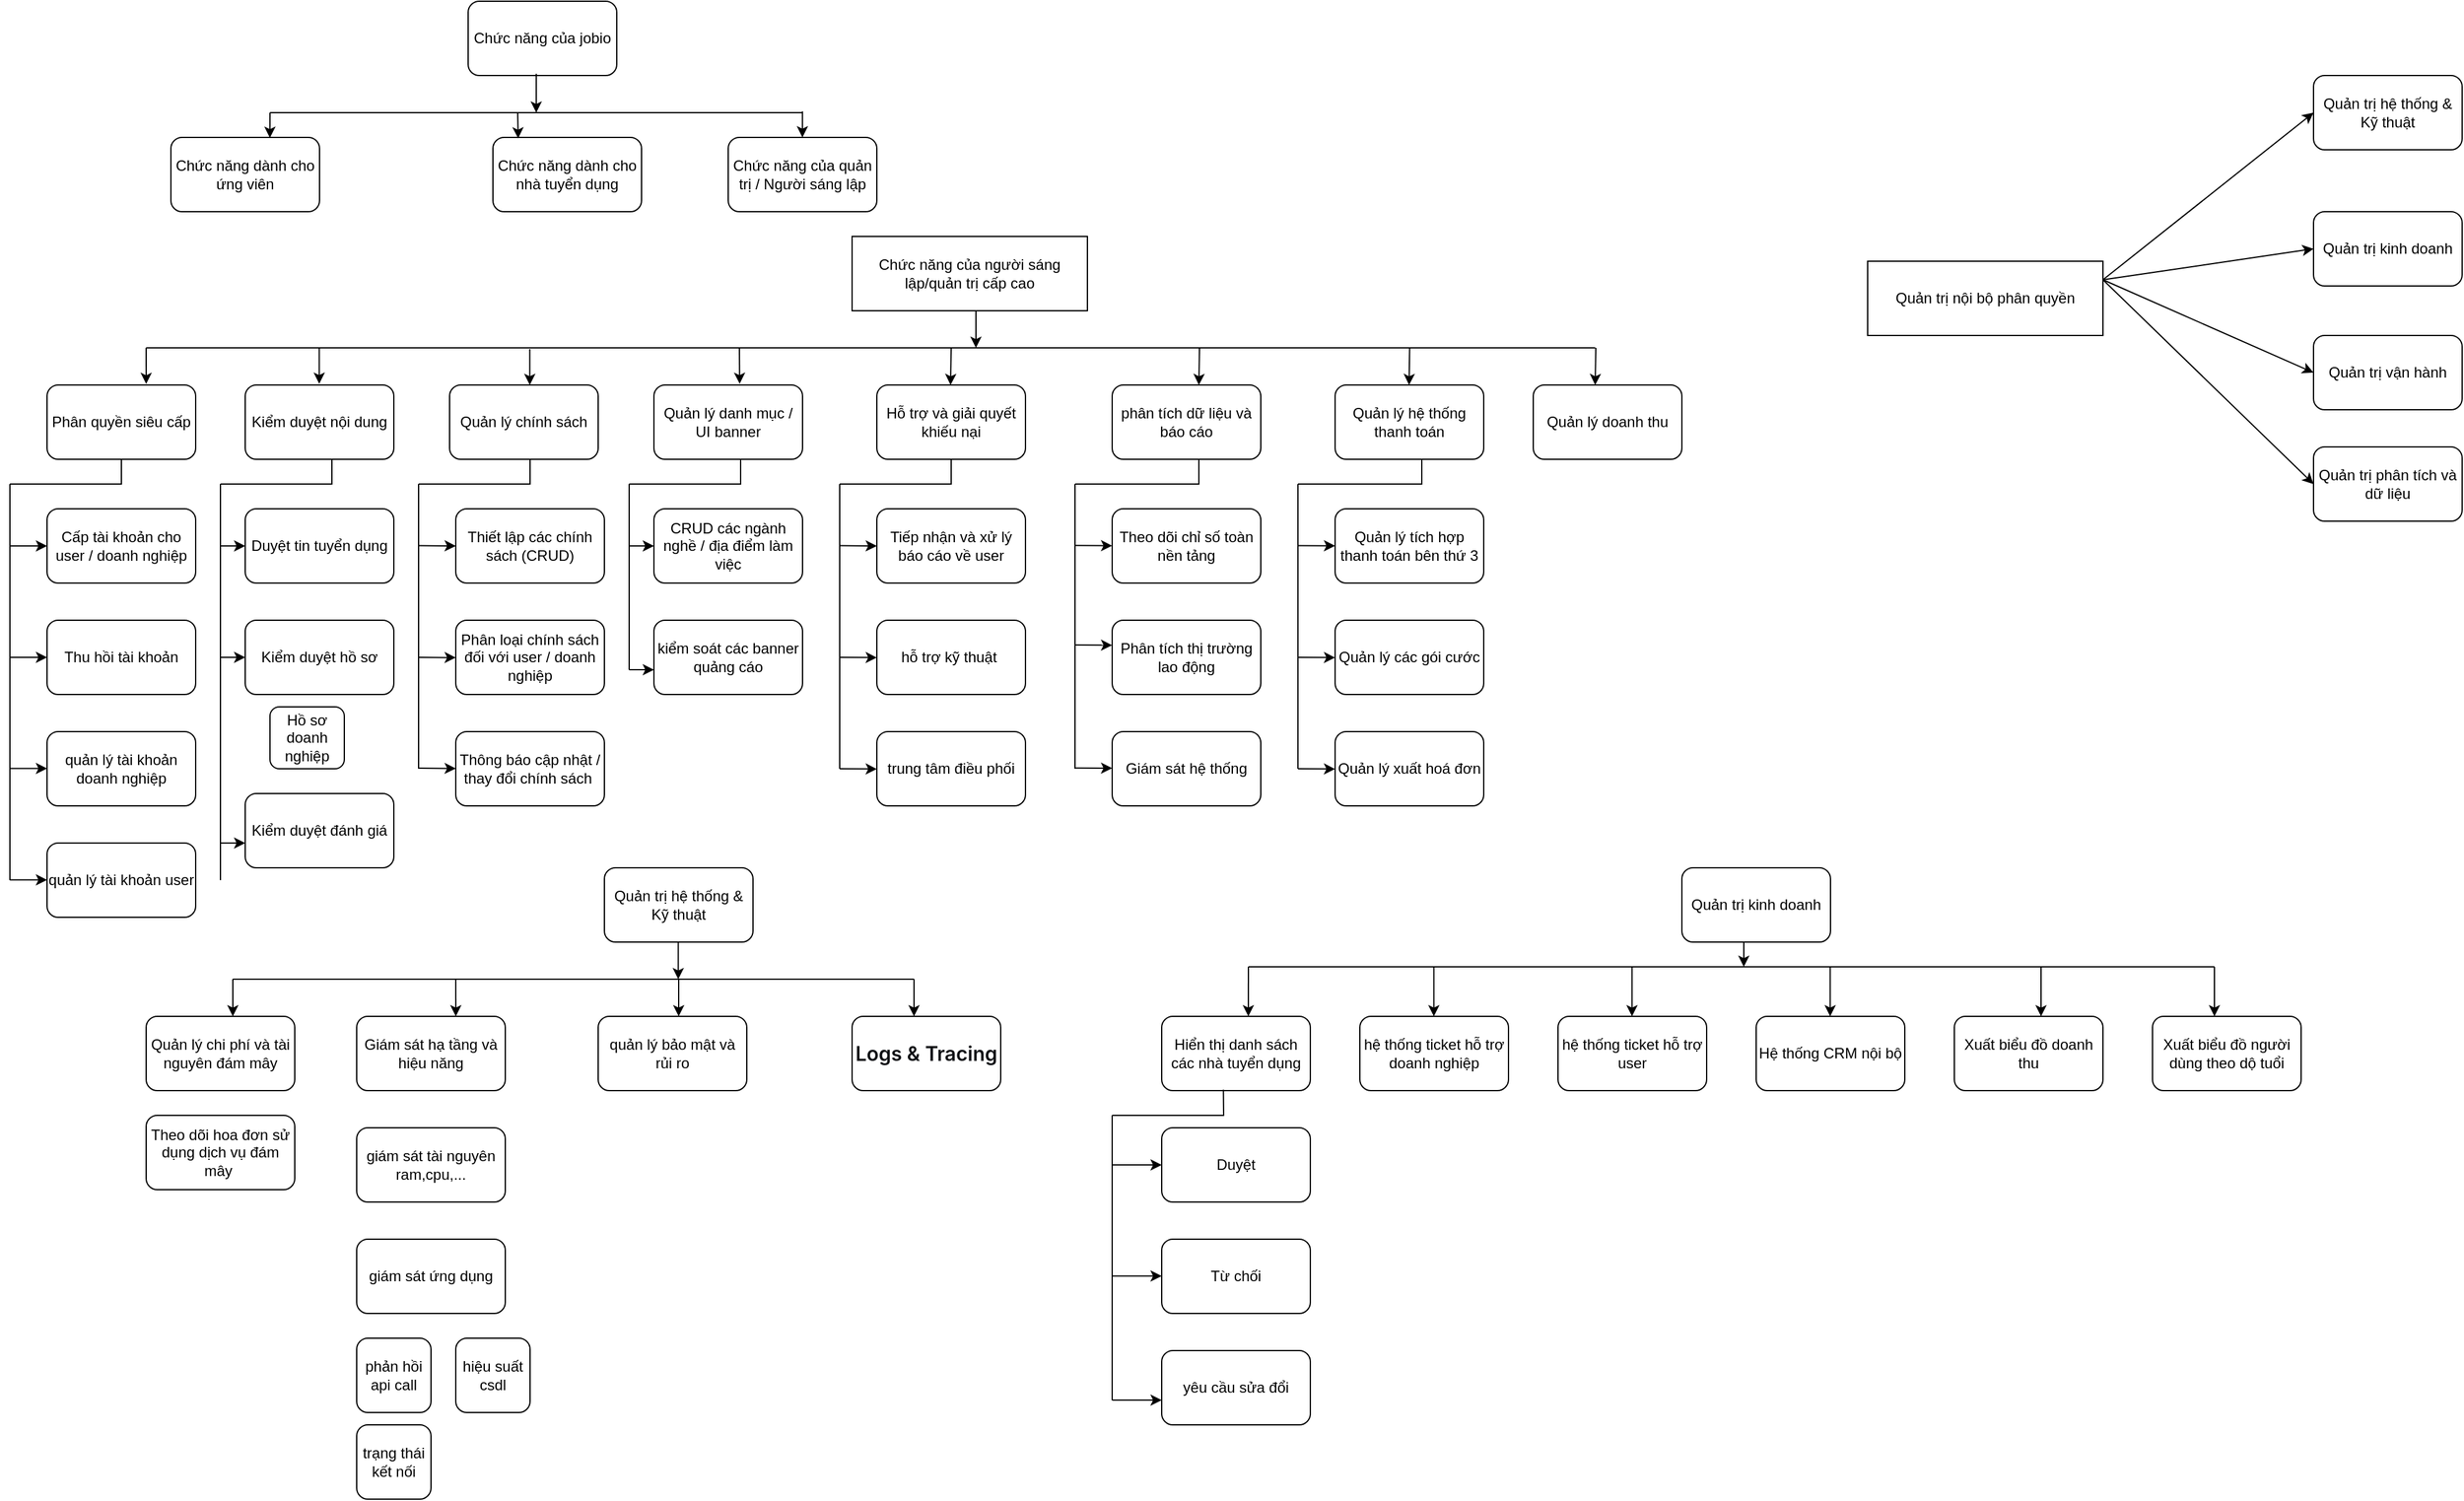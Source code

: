 <mxfile version="28.2.8">
  <diagram name="Page-1" id="l68N9XP2YMsely-68K35">
    <mxGraphModel dx="1329" dy="729" grid="1" gridSize="10" guides="1" tooltips="1" connect="1" arrows="1" fold="1" page="1" pageScale="1" pageWidth="850" pageHeight="1100" math="0" shadow="0">
      <root>
        <mxCell id="0" />
        <mxCell id="1" parent="0" />
        <mxCell id="_bx83p4NyNRHjwheVg7h-1" value="Chức năng của jobio" style="rounded=1;whiteSpace=wrap;html=1;" parent="1" vertex="1">
          <mxGeometry x="410" y="40" width="120" height="60" as="geometry" />
        </mxCell>
        <mxCell id="_bx83p4NyNRHjwheVg7h-2" value="Chức năng dành cho ứng viên" style="rounded=1;whiteSpace=wrap;html=1;" parent="1" vertex="1">
          <mxGeometry x="170" y="150" width="120" height="60" as="geometry" />
        </mxCell>
        <mxCell id="_bx83p4NyNRHjwheVg7h-3" value="Chức năng dành cho nhà tuyển dụng" style="rounded=1;whiteSpace=wrap;html=1;" parent="1" vertex="1">
          <mxGeometry x="430" y="150" width="120" height="60" as="geometry" />
        </mxCell>
        <mxCell id="_bx83p4NyNRHjwheVg7h-4" value="" style="endArrow=none;html=1;rounded=0;" parent="1" edge="1">
          <mxGeometry width="50" height="50" relative="1" as="geometry">
            <mxPoint x="250" y="130" as="sourcePoint" />
            <mxPoint x="680" y="130" as="targetPoint" />
          </mxGeometry>
        </mxCell>
        <mxCell id="_bx83p4NyNRHjwheVg7h-5" value="" style="endArrow=classic;html=1;rounded=0;entryX=0.17;entryY=0.013;entryDx=0;entryDy=0;entryPerimeter=0;" parent="1" target="_bx83p4NyNRHjwheVg7h-3" edge="1">
          <mxGeometry width="50" height="50" relative="1" as="geometry">
            <mxPoint x="450" y="130" as="sourcePoint" />
            <mxPoint x="500" y="80" as="targetPoint" />
          </mxGeometry>
        </mxCell>
        <mxCell id="_bx83p4NyNRHjwheVg7h-6" value="" style="endArrow=classic;html=1;rounded=0;exitX=0.458;exitY=0.977;exitDx=0;exitDy=0;exitPerimeter=0;" parent="1" source="_bx83p4NyNRHjwheVg7h-1" edge="1">
          <mxGeometry width="50" height="50" relative="1" as="geometry">
            <mxPoint x="360" y="200" as="sourcePoint" />
            <mxPoint x="465" y="130" as="targetPoint" />
          </mxGeometry>
        </mxCell>
        <mxCell id="_bx83p4NyNRHjwheVg7h-7" value="" style="endArrow=classic;html=1;rounded=0;entryX=0.666;entryY=0.006;entryDx=0;entryDy=0;entryPerimeter=0;" parent="1" target="_bx83p4NyNRHjwheVg7h-2" edge="1">
          <mxGeometry width="50" height="50" relative="1" as="geometry">
            <mxPoint x="250" y="130" as="sourcePoint" />
            <mxPoint x="310" y="190" as="targetPoint" />
          </mxGeometry>
        </mxCell>
        <mxCell id="_bx83p4NyNRHjwheVg7h-8" value="Chức năng của quản trị / Người sáng lập" style="rounded=1;whiteSpace=wrap;html=1;" parent="1" vertex="1">
          <mxGeometry x="620" y="150" width="120" height="60" as="geometry" />
        </mxCell>
        <mxCell id="_bx83p4NyNRHjwheVg7h-9" value="" style="endArrow=classic;html=1;rounded=0;entryX=0.17;entryY=0.013;entryDx=0;entryDy=0;entryPerimeter=0;" parent="1" edge="1">
          <mxGeometry width="50" height="50" relative="1" as="geometry">
            <mxPoint x="679.9" y="129" as="sourcePoint" />
            <mxPoint x="679.9" y="150" as="targetPoint" />
          </mxGeometry>
        </mxCell>
        <mxCell id="_bx83p4NyNRHjwheVg7h-10" value="Chức năng của người sáng lập/quản trị cấp cao" style="rounded=0;whiteSpace=wrap;html=1;" parent="1" vertex="1">
          <mxGeometry x="720" y="230" width="190" height="60" as="geometry" />
        </mxCell>
        <mxCell id="_bx83p4NyNRHjwheVg7h-11" value="Phân quyền siêu cấp" style="rounded=1;whiteSpace=wrap;html=1;" parent="1" vertex="1">
          <mxGeometry x="70" y="350" width="120" height="60" as="geometry" />
        </mxCell>
        <mxCell id="_bx83p4NyNRHjwheVg7h-12" value="Cấp tài khoản cho user / doanh nghiệp" style="rounded=1;whiteSpace=wrap;html=1;" parent="1" vertex="1">
          <mxGeometry x="70" y="450" width="120" height="60" as="geometry" />
        </mxCell>
        <mxCell id="_bx83p4NyNRHjwheVg7h-13" value="Thu hồi tài khoản" style="rounded=1;whiteSpace=wrap;html=1;" parent="1" vertex="1">
          <mxGeometry x="70" y="540" width="120" height="60" as="geometry" />
        </mxCell>
        <mxCell id="_bx83p4NyNRHjwheVg7h-14" value="quản lý tài khoản doanh nghiệp" style="rounded=1;whiteSpace=wrap;html=1;" parent="1" vertex="1">
          <mxGeometry x="70" y="630" width="120" height="60" as="geometry" />
        </mxCell>
        <mxCell id="_bx83p4NyNRHjwheVg7h-15" value="quản lý tài khoản user" style="rounded=1;whiteSpace=wrap;html=1;" parent="1" vertex="1">
          <mxGeometry x="70" y="720" width="120" height="60" as="geometry" />
        </mxCell>
        <mxCell id="_bx83p4NyNRHjwheVg7h-16" value="" style="endArrow=none;html=1;rounded=0;" parent="1" edge="1">
          <mxGeometry width="50" height="50" relative="1" as="geometry">
            <mxPoint x="40" y="750" as="sourcePoint" />
            <mxPoint x="40" y="430" as="targetPoint" />
          </mxGeometry>
        </mxCell>
        <mxCell id="_bx83p4NyNRHjwheVg7h-17" value="" style="endArrow=classic;html=1;rounded=0;entryX=0;entryY=0.5;entryDx=0;entryDy=0;" parent="1" target="_bx83p4NyNRHjwheVg7h-12" edge="1">
          <mxGeometry width="50" height="50" relative="1" as="geometry">
            <mxPoint x="40" y="480" as="sourcePoint" />
            <mxPoint x="90" y="430" as="targetPoint" />
          </mxGeometry>
        </mxCell>
        <mxCell id="_bx83p4NyNRHjwheVg7h-18" value="" style="endArrow=classic;html=1;rounded=0;entryX=0;entryY=0.5;entryDx=0;entryDy=0;" parent="1" edge="1">
          <mxGeometry width="50" height="50" relative="1" as="geometry">
            <mxPoint x="40" y="570" as="sourcePoint" />
            <mxPoint x="70" y="570" as="targetPoint" />
          </mxGeometry>
        </mxCell>
        <mxCell id="_bx83p4NyNRHjwheVg7h-19" value="" style="endArrow=classic;html=1;rounded=0;entryX=0;entryY=0.5;entryDx=0;entryDy=0;" parent="1" edge="1">
          <mxGeometry width="50" height="50" relative="1" as="geometry">
            <mxPoint x="40" y="659.76" as="sourcePoint" />
            <mxPoint x="70" y="659.76" as="targetPoint" />
          </mxGeometry>
        </mxCell>
        <mxCell id="_bx83p4NyNRHjwheVg7h-20" value="" style="endArrow=classic;html=1;rounded=0;entryX=0;entryY=0.5;entryDx=0;entryDy=0;" parent="1" edge="1">
          <mxGeometry width="50" height="50" relative="1" as="geometry">
            <mxPoint x="40" y="749.76" as="sourcePoint" />
            <mxPoint x="70" y="749.76" as="targetPoint" />
          </mxGeometry>
        </mxCell>
        <mxCell id="_bx83p4NyNRHjwheVg7h-21" value="" style="endArrow=none;html=1;rounded=0;entryX=0.5;entryY=1;entryDx=0;entryDy=0;" parent="1" target="_bx83p4NyNRHjwheVg7h-11" edge="1">
          <mxGeometry width="50" height="50" relative="1" as="geometry">
            <mxPoint x="40" y="430" as="sourcePoint" />
            <mxPoint x="90" y="380" as="targetPoint" />
            <Array as="points">
              <mxPoint x="130" y="430" />
            </Array>
          </mxGeometry>
        </mxCell>
        <mxCell id="_bx83p4NyNRHjwheVg7h-22" value="Kiểm duyệt nội dung" style="rounded=1;whiteSpace=wrap;html=1;" parent="1" vertex="1">
          <mxGeometry x="230" y="350" width="120" height="60" as="geometry" />
        </mxCell>
        <mxCell id="_bx83p4NyNRHjwheVg7h-23" value="Duyệt tin tuyển dụng" style="rounded=1;whiteSpace=wrap;html=1;" parent="1" vertex="1">
          <mxGeometry x="230" y="450" width="120" height="60" as="geometry" />
        </mxCell>
        <mxCell id="_bx83p4NyNRHjwheVg7h-24" value="Kiểm duyệt hồ sơ" style="rounded=1;whiteSpace=wrap;html=1;" parent="1" vertex="1">
          <mxGeometry x="230" y="540" width="120" height="60" as="geometry" />
        </mxCell>
        <mxCell id="_bx83p4NyNRHjwheVg7h-25" value="Hồ sơ doanh nghiệp" style="rounded=1;whiteSpace=wrap;html=1;" parent="1" vertex="1">
          <mxGeometry x="250" y="610" width="60" height="50" as="geometry" />
        </mxCell>
        <mxCell id="_bx83p4NyNRHjwheVg7h-26" value="Kiểm duyệt đánh giá" style="rounded=1;whiteSpace=wrap;html=1;" parent="1" vertex="1">
          <mxGeometry x="230" y="680" width="120" height="60" as="geometry" />
        </mxCell>
        <mxCell id="_bx83p4NyNRHjwheVg7h-27" value="" style="endArrow=none;html=1;rounded=0;" parent="1" edge="1">
          <mxGeometry width="50" height="50" relative="1" as="geometry">
            <mxPoint x="210" y="750" as="sourcePoint" />
            <mxPoint x="210" y="430" as="targetPoint" />
          </mxGeometry>
        </mxCell>
        <mxCell id="_bx83p4NyNRHjwheVg7h-28" value="" style="endArrow=none;html=1;rounded=0;entryX=0.5;entryY=1;entryDx=0;entryDy=0;" parent="1" edge="1">
          <mxGeometry width="50" height="50" relative="1" as="geometry">
            <mxPoint x="210" y="430" as="sourcePoint" />
            <mxPoint x="300" y="410" as="targetPoint" />
            <Array as="points">
              <mxPoint x="300" y="430" />
            </Array>
          </mxGeometry>
        </mxCell>
        <mxCell id="_bx83p4NyNRHjwheVg7h-29" value="" style="endArrow=classic;html=1;rounded=0;entryX=0;entryY=0.5;entryDx=0;entryDy=0;" parent="1" target="_bx83p4NyNRHjwheVg7h-23" edge="1">
          <mxGeometry width="50" height="50" relative="1" as="geometry">
            <mxPoint x="210" y="480" as="sourcePoint" />
            <mxPoint x="260" y="430" as="targetPoint" />
          </mxGeometry>
        </mxCell>
        <mxCell id="_bx83p4NyNRHjwheVg7h-30" value="" style="endArrow=classic;html=1;rounded=0;entryX=0;entryY=0.5;entryDx=0;entryDy=0;" parent="1" edge="1">
          <mxGeometry width="50" height="50" relative="1" as="geometry">
            <mxPoint x="210" y="570" as="sourcePoint" />
            <mxPoint x="230" y="570" as="targetPoint" />
          </mxGeometry>
        </mxCell>
        <mxCell id="_bx83p4NyNRHjwheVg7h-31" value="" style="endArrow=classic;html=1;rounded=0;entryX=0;entryY=0.5;entryDx=0;entryDy=0;" parent="1" edge="1">
          <mxGeometry width="50" height="50" relative="1" as="geometry">
            <mxPoint x="210" y="720" as="sourcePoint" />
            <mxPoint x="230" y="720" as="targetPoint" />
          </mxGeometry>
        </mxCell>
        <mxCell id="_bx83p4NyNRHjwheVg7h-32" value="Quản lý chính sách" style="rounded=1;whiteSpace=wrap;html=1;" parent="1" vertex="1">
          <mxGeometry x="395" y="350" width="120" height="60" as="geometry" />
        </mxCell>
        <mxCell id="_bx83p4NyNRHjwheVg7h-33" value="Thiết lập các chính sách (CRUD)" style="rounded=1;whiteSpace=wrap;html=1;" parent="1" vertex="1">
          <mxGeometry x="400" y="450" width="120" height="60" as="geometry" />
        </mxCell>
        <mxCell id="_bx83p4NyNRHjwheVg7h-34" value="Phân loại chính sách đối với user / doanh nghiệp" style="rounded=1;whiteSpace=wrap;html=1;" parent="1" vertex="1">
          <mxGeometry x="400" y="540" width="120" height="60" as="geometry" />
        </mxCell>
        <mxCell id="_bx83p4NyNRHjwheVg7h-35" value="Thông báo cập nhật / thay đổi chính sách&amp;nbsp;" style="rounded=1;whiteSpace=wrap;html=1;" parent="1" vertex="1">
          <mxGeometry x="400" y="630" width="120" height="60" as="geometry" />
        </mxCell>
        <mxCell id="_bx83p4NyNRHjwheVg7h-36" value="" style="endArrow=none;html=1;rounded=0;" parent="1" edge="1">
          <mxGeometry width="50" height="50" relative="1" as="geometry">
            <mxPoint x="370" y="660" as="sourcePoint" />
            <mxPoint x="370" y="430" as="targetPoint" />
          </mxGeometry>
        </mxCell>
        <mxCell id="_bx83p4NyNRHjwheVg7h-37" value="" style="endArrow=classic;html=1;rounded=0;entryX=0;entryY=0.5;entryDx=0;entryDy=0;" parent="1" target="_bx83p4NyNRHjwheVg7h-33" edge="1">
          <mxGeometry width="50" height="50" relative="1" as="geometry">
            <mxPoint x="370" y="479.76" as="sourcePoint" />
            <mxPoint x="390" y="479.76" as="targetPoint" />
          </mxGeometry>
        </mxCell>
        <mxCell id="_bx83p4NyNRHjwheVg7h-38" value="" style="endArrow=classic;html=1;rounded=0;entryX=0;entryY=0.5;entryDx=0;entryDy=0;" parent="1" edge="1">
          <mxGeometry width="50" height="50" relative="1" as="geometry">
            <mxPoint x="370" y="659.52" as="sourcePoint" />
            <mxPoint x="400" y="659.76" as="targetPoint" />
          </mxGeometry>
        </mxCell>
        <mxCell id="_bx83p4NyNRHjwheVg7h-39" value="" style="endArrow=classic;html=1;rounded=0;entryX=0;entryY=0.5;entryDx=0;entryDy=0;" parent="1" edge="1">
          <mxGeometry width="50" height="50" relative="1" as="geometry">
            <mxPoint x="370" y="570" as="sourcePoint" />
            <mxPoint x="400" y="570.24" as="targetPoint" />
          </mxGeometry>
        </mxCell>
        <mxCell id="_bx83p4NyNRHjwheVg7h-40" value="" style="endArrow=none;html=1;rounded=0;entryX=0.5;entryY=1;entryDx=0;entryDy=0;" parent="1" edge="1">
          <mxGeometry width="50" height="50" relative="1" as="geometry">
            <mxPoint x="370" y="430" as="sourcePoint" />
            <mxPoint x="460" y="410" as="targetPoint" />
            <Array as="points">
              <mxPoint x="460" y="430" />
            </Array>
          </mxGeometry>
        </mxCell>
        <mxCell id="_bx83p4NyNRHjwheVg7h-41" value="" style="endArrow=none;html=1;rounded=0;" parent="1" edge="1">
          <mxGeometry width="50" height="50" relative="1" as="geometry">
            <mxPoint x="150" y="320" as="sourcePoint" />
            <mxPoint x="1320" y="320" as="targetPoint" />
          </mxGeometry>
        </mxCell>
        <mxCell id="_bx83p4NyNRHjwheVg7h-42" value="" style="endArrow=classic;html=1;rounded=0;entryX=0.667;entryY=-0.014;entryDx=0;entryDy=0;entryPerimeter=0;" parent="1" target="_bx83p4NyNRHjwheVg7h-11" edge="1">
          <mxGeometry width="50" height="50" relative="1" as="geometry">
            <mxPoint x="150" y="320" as="sourcePoint" />
            <mxPoint x="200" y="270" as="targetPoint" />
          </mxGeometry>
        </mxCell>
        <mxCell id="_bx83p4NyNRHjwheVg7h-43" value="" style="endArrow=classic;html=1;rounded=0;entryX=0.667;entryY=-0.014;entryDx=0;entryDy=0;entryPerimeter=0;" parent="1" edge="1">
          <mxGeometry width="50" height="50" relative="1" as="geometry">
            <mxPoint x="289.76" y="320" as="sourcePoint" />
            <mxPoint x="289.76" y="349" as="targetPoint" />
          </mxGeometry>
        </mxCell>
        <mxCell id="_bx83p4NyNRHjwheVg7h-44" value="" style="endArrow=classic;html=1;rounded=0;entryX=0.667;entryY=-0.014;entryDx=0;entryDy=0;entryPerimeter=0;" parent="1" edge="1">
          <mxGeometry width="50" height="50" relative="1" as="geometry">
            <mxPoint x="459.76" y="321" as="sourcePoint" />
            <mxPoint x="459.76" y="350" as="targetPoint" />
          </mxGeometry>
        </mxCell>
        <mxCell id="_bx83p4NyNRHjwheVg7h-45" value="Quản lý danh mục / UI banner" style="rounded=1;whiteSpace=wrap;html=1;" parent="1" vertex="1">
          <mxGeometry x="560" y="350" width="120" height="60" as="geometry" />
        </mxCell>
        <mxCell id="_bx83p4NyNRHjwheVg7h-46" value="CRUD các ngành nghề / địa điểm làm việc" style="rounded=1;whiteSpace=wrap;html=1;" parent="1" vertex="1">
          <mxGeometry x="560" y="450" width="120" height="60" as="geometry" />
        </mxCell>
        <mxCell id="_bx83p4NyNRHjwheVg7h-47" value="kiểm soát các banner quảng cáo" style="rounded=1;whiteSpace=wrap;html=1;" parent="1" vertex="1">
          <mxGeometry x="560" y="540" width="120" height="60" as="geometry" />
        </mxCell>
        <mxCell id="_bx83p4NyNRHjwheVg7h-48" value="Hỗ trợ và giải quyết khiếu nại" style="rounded=1;whiteSpace=wrap;html=1;" parent="1" vertex="1">
          <mxGeometry x="740" y="350" width="120" height="60" as="geometry" />
        </mxCell>
        <mxCell id="_bx83p4NyNRHjwheVg7h-49" value="Tiếp nhận và xử lý báo cáo về user" style="rounded=1;whiteSpace=wrap;html=1;" parent="1" vertex="1">
          <mxGeometry x="740" y="450" width="120" height="60" as="geometry" />
        </mxCell>
        <mxCell id="_bx83p4NyNRHjwheVg7h-50" value="hỗ trợ kỹ thuật&amp;nbsp;" style="rounded=1;whiteSpace=wrap;html=1;" parent="1" vertex="1">
          <mxGeometry x="740" y="540" width="120" height="60" as="geometry" />
        </mxCell>
        <mxCell id="_bx83p4NyNRHjwheVg7h-51" value="trung tâm điều phối" style="rounded=1;whiteSpace=wrap;html=1;" parent="1" vertex="1">
          <mxGeometry x="740" y="630" width="120" height="60" as="geometry" />
        </mxCell>
        <mxCell id="_bx83p4NyNRHjwheVg7h-52" value="phân tích dữ liệu và báo cáo" style="rounded=1;whiteSpace=wrap;html=1;" parent="1" vertex="1">
          <mxGeometry x="930" y="350" width="120" height="60" as="geometry" />
        </mxCell>
        <mxCell id="_bx83p4NyNRHjwheVg7h-53" value="Theo dõi chỉ số toàn nền tảng" style="rounded=1;whiteSpace=wrap;html=1;" parent="1" vertex="1">
          <mxGeometry x="930" y="450" width="120" height="60" as="geometry" />
        </mxCell>
        <mxCell id="_bx83p4NyNRHjwheVg7h-54" value="Phân tích thị trường lao động" style="rounded=1;whiteSpace=wrap;html=1;" parent="1" vertex="1">
          <mxGeometry x="930" y="540" width="120" height="60" as="geometry" />
        </mxCell>
        <mxCell id="_bx83p4NyNRHjwheVg7h-55" value="Giám sát hệ thống" style="rounded=1;whiteSpace=wrap;html=1;" parent="1" vertex="1">
          <mxGeometry x="930" y="630" width="120" height="60" as="geometry" />
        </mxCell>
        <mxCell id="_bx83p4NyNRHjwheVg7h-56" value="" style="endArrow=classic;html=1;rounded=0;entryX=0.577;entryY=-0.016;entryDx=0;entryDy=0;entryPerimeter=0;" parent="1" target="_bx83p4NyNRHjwheVg7h-45" edge="1">
          <mxGeometry width="50" height="50" relative="1" as="geometry">
            <mxPoint x="629" y="320" as="sourcePoint" />
            <mxPoint x="680" y="270" as="targetPoint" />
          </mxGeometry>
        </mxCell>
        <mxCell id="_bx83p4NyNRHjwheVg7h-57" value="" style="endArrow=classic;html=1;rounded=0;entryX=0.577;entryY=-0.016;entryDx=0;entryDy=0;entryPerimeter=0;" parent="1" edge="1">
          <mxGeometry width="50" height="50" relative="1" as="geometry">
            <mxPoint x="800" y="320" as="sourcePoint" />
            <mxPoint x="799.5" y="350" as="targetPoint" />
          </mxGeometry>
        </mxCell>
        <mxCell id="_bx83p4NyNRHjwheVg7h-58" value="" style="endArrow=classic;html=1;rounded=0;entryX=0.577;entryY=-0.016;entryDx=0;entryDy=0;entryPerimeter=0;" parent="1" edge="1">
          <mxGeometry width="50" height="50" relative="1" as="geometry">
            <mxPoint x="1000.5" y="320" as="sourcePoint" />
            <mxPoint x="1000" y="350" as="targetPoint" />
          </mxGeometry>
        </mxCell>
        <mxCell id="_bx83p4NyNRHjwheVg7h-59" value="" style="endArrow=none;html=1;rounded=0;" parent="1" edge="1">
          <mxGeometry width="50" height="50" relative="1" as="geometry">
            <mxPoint x="540" y="580" as="sourcePoint" />
            <mxPoint x="540" y="430" as="targetPoint" />
          </mxGeometry>
        </mxCell>
        <mxCell id="_bx83p4NyNRHjwheVg7h-60" value="" style="endArrow=none;html=1;rounded=0;entryX=0.5;entryY=1;entryDx=0;entryDy=0;" parent="1" edge="1">
          <mxGeometry width="50" height="50" relative="1" as="geometry">
            <mxPoint x="540" y="430" as="sourcePoint" />
            <mxPoint x="630" y="410" as="targetPoint" />
            <Array as="points">
              <mxPoint x="630" y="430" />
            </Array>
          </mxGeometry>
        </mxCell>
        <mxCell id="_bx83p4NyNRHjwheVg7h-61" value="" style="endArrow=classic;html=1;rounded=0;" parent="1" edge="1">
          <mxGeometry width="50" height="50" relative="1" as="geometry">
            <mxPoint x="540" y="480" as="sourcePoint" />
            <mxPoint x="560" y="480" as="targetPoint" />
          </mxGeometry>
        </mxCell>
        <mxCell id="_bx83p4NyNRHjwheVg7h-62" value="" style="endArrow=classic;html=1;rounded=0;" parent="1" edge="1">
          <mxGeometry width="50" height="50" relative="1" as="geometry">
            <mxPoint x="540" y="580" as="sourcePoint" />
            <mxPoint x="560" y="580" as="targetPoint" />
          </mxGeometry>
        </mxCell>
        <mxCell id="_bx83p4NyNRHjwheVg7h-63" value="" style="endArrow=none;html=1;rounded=0;" parent="1" edge="1">
          <mxGeometry width="50" height="50" relative="1" as="geometry">
            <mxPoint x="710" y="660" as="sourcePoint" />
            <mxPoint x="710" y="430" as="targetPoint" />
          </mxGeometry>
        </mxCell>
        <mxCell id="_bx83p4NyNRHjwheVg7h-64" value="" style="endArrow=none;html=1;rounded=0;entryX=0.5;entryY=1;entryDx=0;entryDy=0;" parent="1" edge="1">
          <mxGeometry width="50" height="50" relative="1" as="geometry">
            <mxPoint x="710" y="430" as="sourcePoint" />
            <mxPoint x="800" y="410" as="targetPoint" />
            <Array as="points">
              <mxPoint x="800" y="430" />
            </Array>
          </mxGeometry>
        </mxCell>
        <mxCell id="_bx83p4NyNRHjwheVg7h-65" value="" style="endArrow=classic;html=1;rounded=0;entryX=0;entryY=0.5;entryDx=0;entryDy=0;" parent="1" target="_bx83p4NyNRHjwheVg7h-49" edge="1">
          <mxGeometry width="50" height="50" relative="1" as="geometry">
            <mxPoint x="710" y="479.81" as="sourcePoint" />
            <mxPoint x="730" y="479.81" as="targetPoint" />
          </mxGeometry>
        </mxCell>
        <mxCell id="_bx83p4NyNRHjwheVg7h-66" value="" style="endArrow=classic;html=1;rounded=0;entryX=0;entryY=0.5;entryDx=0;entryDy=0;" parent="1" edge="1">
          <mxGeometry width="50" height="50" relative="1" as="geometry">
            <mxPoint x="710" y="570" as="sourcePoint" />
            <mxPoint x="740" y="570.19" as="targetPoint" />
          </mxGeometry>
        </mxCell>
        <mxCell id="_bx83p4NyNRHjwheVg7h-67" value="" style="endArrow=classic;html=1;rounded=0;entryX=0;entryY=0.5;entryDx=0;entryDy=0;" parent="1" edge="1">
          <mxGeometry width="50" height="50" relative="1" as="geometry">
            <mxPoint x="710" y="660" as="sourcePoint" />
            <mxPoint x="740" y="660.19" as="targetPoint" />
          </mxGeometry>
        </mxCell>
        <mxCell id="_bx83p4NyNRHjwheVg7h-68" value="" style="endArrow=none;html=1;rounded=0;" parent="1" edge="1">
          <mxGeometry width="50" height="50" relative="1" as="geometry">
            <mxPoint x="900" y="660" as="sourcePoint" />
            <mxPoint x="900" y="430" as="targetPoint" />
          </mxGeometry>
        </mxCell>
        <mxCell id="_bx83p4NyNRHjwheVg7h-69" value="" style="endArrow=none;html=1;rounded=0;entryX=0.5;entryY=1;entryDx=0;entryDy=0;" parent="1" edge="1">
          <mxGeometry width="50" height="50" relative="1" as="geometry">
            <mxPoint x="900" y="430" as="sourcePoint" />
            <mxPoint x="1000" y="410" as="targetPoint" />
            <Array as="points">
              <mxPoint x="1000" y="430" />
            </Array>
          </mxGeometry>
        </mxCell>
        <mxCell id="_bx83p4NyNRHjwheVg7h-70" value="" style="endArrow=classic;html=1;rounded=0;entryX=0;entryY=0.5;entryDx=0;entryDy=0;" parent="1" edge="1">
          <mxGeometry width="50" height="50" relative="1" as="geometry">
            <mxPoint x="900" y="479.67" as="sourcePoint" />
            <mxPoint x="930" y="479.86" as="targetPoint" />
          </mxGeometry>
        </mxCell>
        <mxCell id="_bx83p4NyNRHjwheVg7h-71" value="" style="endArrow=classic;html=1;rounded=0;entryX=0;entryY=0.5;entryDx=0;entryDy=0;" parent="1" edge="1">
          <mxGeometry width="50" height="50" relative="1" as="geometry">
            <mxPoint x="900" y="560" as="sourcePoint" />
            <mxPoint x="930" y="560.19" as="targetPoint" />
          </mxGeometry>
        </mxCell>
        <mxCell id="_bx83p4NyNRHjwheVg7h-72" value="" style="endArrow=classic;html=1;rounded=0;entryX=0;entryY=0.5;entryDx=0;entryDy=0;" parent="1" edge="1">
          <mxGeometry width="50" height="50" relative="1" as="geometry">
            <mxPoint x="900" y="659.33" as="sourcePoint" />
            <mxPoint x="930" y="659.52" as="targetPoint" />
          </mxGeometry>
        </mxCell>
        <mxCell id="_bx83p4NyNRHjwheVg7h-73" value="Quản lý hệ thống thanh toán" style="rounded=1;whiteSpace=wrap;html=1;" parent="1" vertex="1">
          <mxGeometry x="1110" y="350" width="120" height="60" as="geometry" />
        </mxCell>
        <mxCell id="_bx83p4NyNRHjwheVg7h-74" value="Quản lý tích hợp thanh toán bên thứ 3" style="rounded=1;whiteSpace=wrap;html=1;" parent="1" vertex="1">
          <mxGeometry x="1110" y="450" width="120" height="60" as="geometry" />
        </mxCell>
        <mxCell id="_bx83p4NyNRHjwheVg7h-75" value="Quản lý các gói cước" style="rounded=1;whiteSpace=wrap;html=1;" parent="1" vertex="1">
          <mxGeometry x="1110" y="540" width="120" height="60" as="geometry" />
        </mxCell>
        <mxCell id="_bx83p4NyNRHjwheVg7h-76" value="Quản lý xuất hoá đơn" style="rounded=1;whiteSpace=wrap;html=1;" parent="1" vertex="1">
          <mxGeometry x="1110" y="630" width="120" height="60" as="geometry" />
        </mxCell>
        <mxCell id="_bx83p4NyNRHjwheVg7h-77" value="" style="endArrow=none;html=1;rounded=0;" parent="1" edge="1">
          <mxGeometry width="50" height="50" relative="1" as="geometry">
            <mxPoint x="1080" y="660" as="sourcePoint" />
            <mxPoint x="1080" y="430" as="targetPoint" />
          </mxGeometry>
        </mxCell>
        <mxCell id="_bx83p4NyNRHjwheVg7h-78" value="" style="endArrow=classic;html=1;rounded=0;entryX=0;entryY=0.5;entryDx=0;entryDy=0;" parent="1" edge="1">
          <mxGeometry width="50" height="50" relative="1" as="geometry">
            <mxPoint x="1080" y="479.71" as="sourcePoint" />
            <mxPoint x="1110" y="479.9" as="targetPoint" />
          </mxGeometry>
        </mxCell>
        <mxCell id="_bx83p4NyNRHjwheVg7h-79" value="" style="endArrow=classic;html=1;rounded=0;entryX=0;entryY=0.5;entryDx=0;entryDy=0;" parent="1" edge="1">
          <mxGeometry width="50" height="50" relative="1" as="geometry">
            <mxPoint x="1080" y="570" as="sourcePoint" />
            <mxPoint x="1110" y="570.19" as="targetPoint" />
          </mxGeometry>
        </mxCell>
        <mxCell id="_bx83p4NyNRHjwheVg7h-80" value="" style="endArrow=classic;html=1;rounded=0;entryX=0;entryY=0.5;entryDx=0;entryDy=0;" parent="1" edge="1">
          <mxGeometry width="50" height="50" relative="1" as="geometry">
            <mxPoint x="1080" y="660" as="sourcePoint" />
            <mxPoint x="1110" y="660.19" as="targetPoint" />
          </mxGeometry>
        </mxCell>
        <mxCell id="_bx83p4NyNRHjwheVg7h-81" value="" style="endArrow=none;html=1;rounded=0;entryX=0.5;entryY=1;entryDx=0;entryDy=0;" parent="1" edge="1">
          <mxGeometry width="50" height="50" relative="1" as="geometry">
            <mxPoint x="1080" y="430" as="sourcePoint" />
            <mxPoint x="1180" y="410" as="targetPoint" />
            <Array as="points">
              <mxPoint x="1180" y="430" />
            </Array>
          </mxGeometry>
        </mxCell>
        <mxCell id="_bx83p4NyNRHjwheVg7h-82" value="" style="endArrow=classic;html=1;rounded=0;entryX=0.577;entryY=-0.016;entryDx=0;entryDy=0;entryPerimeter=0;" parent="1" edge="1">
          <mxGeometry width="50" height="50" relative="1" as="geometry">
            <mxPoint x="1170.21" y="320" as="sourcePoint" />
            <mxPoint x="1169.71" y="350" as="targetPoint" />
          </mxGeometry>
        </mxCell>
        <mxCell id="_bx83p4NyNRHjwheVg7h-83" value="Quản lý doanh thu" style="rounded=1;whiteSpace=wrap;html=1;" parent="1" vertex="1">
          <mxGeometry x="1270" y="350" width="120" height="60" as="geometry" />
        </mxCell>
        <mxCell id="_bx83p4NyNRHjwheVg7h-84" value="" style="endArrow=classic;html=1;rounded=0;" parent="1" edge="1">
          <mxGeometry width="50" height="50" relative="1" as="geometry">
            <mxPoint x="820" y="290" as="sourcePoint" />
            <mxPoint x="820" y="320" as="targetPoint" />
          </mxGeometry>
        </mxCell>
        <mxCell id="_bx83p4NyNRHjwheVg7h-85" value="" style="endArrow=classic;html=1;rounded=0;entryX=0.577;entryY=-0.016;entryDx=0;entryDy=0;entryPerimeter=0;" parent="1" edge="1">
          <mxGeometry width="50" height="50" relative="1" as="geometry">
            <mxPoint x="1320.5" y="320" as="sourcePoint" />
            <mxPoint x="1320" y="350" as="targetPoint" />
          </mxGeometry>
        </mxCell>
        <mxCell id="_bx83p4NyNRHjwheVg7h-86" value="Quản trị nội bộ phân quyền" style="rounded=0;whiteSpace=wrap;html=1;" parent="1" vertex="1">
          <mxGeometry x="1540" y="250" width="190" height="60" as="geometry" />
        </mxCell>
        <mxCell id="_bx83p4NyNRHjwheVg7h-87" value="Quản trị hệ thống &amp;amp; Kỹ thuật" style="rounded=1;whiteSpace=wrap;html=1;" parent="1" vertex="1">
          <mxGeometry x="1900" y="100" width="120" height="60" as="geometry" />
        </mxCell>
        <mxCell id="_bx83p4NyNRHjwheVg7h-88" value="Quản trị kinh doanh" style="rounded=1;whiteSpace=wrap;html=1;" parent="1" vertex="1">
          <mxGeometry x="1900" y="210" width="120" height="60" as="geometry" />
        </mxCell>
        <mxCell id="_bx83p4NyNRHjwheVg7h-89" value="Quản trị vận hành" style="rounded=1;whiteSpace=wrap;html=1;" parent="1" vertex="1">
          <mxGeometry x="1900" y="310" width="120" height="60" as="geometry" />
        </mxCell>
        <mxCell id="_bx83p4NyNRHjwheVg7h-90" value="Quản trị phân tích và dữ liệu" style="rounded=1;whiteSpace=wrap;html=1;" parent="1" vertex="1">
          <mxGeometry x="1900" y="400" width="120" height="60" as="geometry" />
        </mxCell>
        <mxCell id="_bx83p4NyNRHjwheVg7h-91" value="" style="endArrow=classic;html=1;rounded=0;exitX=1;exitY=0.25;exitDx=0;exitDy=0;" parent="1" source="_bx83p4NyNRHjwheVg7h-86" edge="1">
          <mxGeometry width="50" height="50" relative="1" as="geometry">
            <mxPoint x="1850" y="180" as="sourcePoint" />
            <mxPoint x="1900" y="130" as="targetPoint" />
          </mxGeometry>
        </mxCell>
        <mxCell id="_bx83p4NyNRHjwheVg7h-92" value="" style="endArrow=classic;html=1;rounded=0;exitX=1;exitY=0.25;exitDx=0;exitDy=0;" parent="1" source="_bx83p4NyNRHjwheVg7h-86" edge="1">
          <mxGeometry width="50" height="50" relative="1" as="geometry">
            <mxPoint x="1730" y="260" as="sourcePoint" />
            <mxPoint x="1900" y="240" as="targetPoint" />
          </mxGeometry>
        </mxCell>
        <mxCell id="_bx83p4NyNRHjwheVg7h-93" value="" style="endArrow=classic;html=1;rounded=0;exitX=1;exitY=0.25;exitDx=0;exitDy=0;" parent="1" source="_bx83p4NyNRHjwheVg7h-86" edge="1">
          <mxGeometry width="50" height="50" relative="1" as="geometry">
            <mxPoint x="1850" y="390" as="sourcePoint" />
            <mxPoint x="1900" y="340" as="targetPoint" />
          </mxGeometry>
        </mxCell>
        <mxCell id="_bx83p4NyNRHjwheVg7h-94" value="" style="endArrow=classic;html=1;rounded=0;exitX=1;exitY=0.25;exitDx=0;exitDy=0;" parent="1" source="_bx83p4NyNRHjwheVg7h-86" edge="1">
          <mxGeometry width="50" height="50" relative="1" as="geometry">
            <mxPoint x="1730" y="270" as="sourcePoint" />
            <mxPoint x="1900" y="430" as="targetPoint" />
          </mxGeometry>
        </mxCell>
        <mxCell id="_bx83p4NyNRHjwheVg7h-95" value="Quản trị hệ thống &amp;amp; Kỹ thuật" style="rounded=1;whiteSpace=wrap;html=1;" parent="1" vertex="1">
          <mxGeometry x="520" y="740" width="120" height="60" as="geometry" />
        </mxCell>
        <mxCell id="_bx83p4NyNRHjwheVg7h-96" value="Giám sát hạ tầng và hiệu năng" style="rounded=1;whiteSpace=wrap;html=1;" parent="1" vertex="1">
          <mxGeometry x="320" y="860" width="120" height="60" as="geometry" />
        </mxCell>
        <mxCell id="_bx83p4NyNRHjwheVg7h-97" value="quản lý bảo mật và rủi ro" style="rounded=1;whiteSpace=wrap;html=1;" parent="1" vertex="1">
          <mxGeometry x="515" y="860" width="120" height="60" as="geometry" />
        </mxCell>
        <mxCell id="_bx83p4NyNRHjwheVg7h-98" value="Quản trị kinh doanh" style="rounded=1;whiteSpace=wrap;html=1;" parent="1" vertex="1">
          <mxGeometry x="1390" y="740" width="120" height="60" as="geometry" />
        </mxCell>
        <mxCell id="_bx83p4NyNRHjwheVg7h-99" value="giám sát tài nguyên ram,cpu,..." style="rounded=1;whiteSpace=wrap;html=1;" parent="1" vertex="1">
          <mxGeometry x="320" y="950" width="120" height="60" as="geometry" />
        </mxCell>
        <mxCell id="_bx83p4NyNRHjwheVg7h-100" value="giám sát ứng dụng" style="rounded=1;whiteSpace=wrap;html=1;" parent="1" vertex="1">
          <mxGeometry x="320" y="1040" width="120" height="60" as="geometry" />
        </mxCell>
        <mxCell id="_bx83p4NyNRHjwheVg7h-101" value="phản hồi api call" style="rounded=1;whiteSpace=wrap;html=1;" parent="1" vertex="1">
          <mxGeometry x="320" y="1120" width="60" height="60" as="geometry" />
        </mxCell>
        <mxCell id="_bx83p4NyNRHjwheVg7h-102" value="hiệu suất csdl" style="rounded=1;whiteSpace=wrap;html=1;" parent="1" vertex="1">
          <mxGeometry x="400" y="1120" width="60" height="60" as="geometry" />
        </mxCell>
        <mxCell id="_bx83p4NyNRHjwheVg7h-103" value="trạng thái kết nối" style="rounded=1;whiteSpace=wrap;html=1;" parent="1" vertex="1">
          <mxGeometry x="320" y="1190" width="60" height="60" as="geometry" />
        </mxCell>
        <mxCell id="_bx83p4NyNRHjwheVg7h-104" value="&lt;span style=&quot;font-weight: 600; color: rgb(15, 17, 21); font-family: quote-cjk-patch, Inter, system-ui, -apple-system, BlinkMacSystemFont, &amp;quot;Segoe UI&amp;quot;, Roboto, Oxygen, Ubuntu, Cantarell, &amp;quot;Open Sans&amp;quot;, &amp;quot;Helvetica Neue&amp;quot;, sans-serif; font-size: 16px; text-align: start; background-color: rgb(255, 255, 255);&quot;&gt;Logs &amp;amp; Tracing&lt;/span&gt;" style="rounded=1;whiteSpace=wrap;html=1;" parent="1" vertex="1">
          <mxGeometry x="720" y="860" width="120" height="60" as="geometry" />
        </mxCell>
        <mxCell id="_bx83p4NyNRHjwheVg7h-105" value="" style="endArrow=none;html=1;rounded=0;" parent="1" edge="1">
          <mxGeometry width="50" height="50" relative="1" as="geometry">
            <mxPoint x="220" y="830" as="sourcePoint" />
            <mxPoint x="770" y="830" as="targetPoint" />
          </mxGeometry>
        </mxCell>
        <mxCell id="_bx83p4NyNRHjwheVg7h-106" value="" style="endArrow=classic;html=1;rounded=0;entryX=0.667;entryY=0;entryDx=0;entryDy=0;entryPerimeter=0;" parent="1" target="_bx83p4NyNRHjwheVg7h-96" edge="1">
          <mxGeometry width="50" height="50" relative="1" as="geometry">
            <mxPoint x="400" y="830" as="sourcePoint" />
            <mxPoint x="450" y="780" as="targetPoint" />
          </mxGeometry>
        </mxCell>
        <mxCell id="_bx83p4NyNRHjwheVg7h-107" value="" style="endArrow=classic;html=1;rounded=0;entryX=0.667;entryY=0;entryDx=0;entryDy=0;entryPerimeter=0;" parent="1" edge="1">
          <mxGeometry width="50" height="50" relative="1" as="geometry">
            <mxPoint x="580" y="830" as="sourcePoint" />
            <mxPoint x="580" y="860" as="targetPoint" />
          </mxGeometry>
        </mxCell>
        <mxCell id="_bx83p4NyNRHjwheVg7h-108" value="" style="endArrow=classic;html=1;rounded=0;entryX=0.667;entryY=0;entryDx=0;entryDy=0;entryPerimeter=0;" parent="1" edge="1">
          <mxGeometry width="50" height="50" relative="1" as="geometry">
            <mxPoint x="770" y="830" as="sourcePoint" />
            <mxPoint x="770" y="860" as="targetPoint" />
          </mxGeometry>
        </mxCell>
        <mxCell id="_bx83p4NyNRHjwheVg7h-109" value="" style="endArrow=classic;html=1;rounded=0;entryX=0.667;entryY=0;entryDx=0;entryDy=0;entryPerimeter=0;" parent="1" edge="1">
          <mxGeometry width="50" height="50" relative="1" as="geometry">
            <mxPoint x="579.66" y="800" as="sourcePoint" />
            <mxPoint x="579.66" y="830" as="targetPoint" />
          </mxGeometry>
        </mxCell>
        <mxCell id="7AoB5-LnUC0BBUJFf7nc-1" value="Hiển thị danh sách các nhà tuyển dụng" style="rounded=1;whiteSpace=wrap;html=1;" vertex="1" parent="1">
          <mxGeometry x="970" y="860" width="120" height="60" as="geometry" />
        </mxCell>
        <mxCell id="7AoB5-LnUC0BBUJFf7nc-2" value="Duyệt" style="rounded=1;whiteSpace=wrap;html=1;" vertex="1" parent="1">
          <mxGeometry x="970" y="950" width="120" height="60" as="geometry" />
        </mxCell>
        <mxCell id="7AoB5-LnUC0BBUJFf7nc-3" value="Từ chối" style="rounded=1;whiteSpace=wrap;html=1;" vertex="1" parent="1">
          <mxGeometry x="970" y="1040" width="120" height="60" as="geometry" />
        </mxCell>
        <mxCell id="7AoB5-LnUC0BBUJFf7nc-4" value="yêu cầu sửa đổi" style="rounded=1;whiteSpace=wrap;html=1;" vertex="1" parent="1">
          <mxGeometry x="970" y="1130" width="120" height="60" as="geometry" />
        </mxCell>
        <mxCell id="7AoB5-LnUC0BBUJFf7nc-5" value="hệ thống ticket hỗ trợ doanh nghiệp" style="rounded=1;whiteSpace=wrap;html=1;" vertex="1" parent="1">
          <mxGeometry x="1130" y="860" width="120" height="60" as="geometry" />
        </mxCell>
        <mxCell id="7AoB5-LnUC0BBUJFf7nc-6" value="hệ thống ticket hỗ trợ user" style="rounded=1;whiteSpace=wrap;html=1;" vertex="1" parent="1">
          <mxGeometry x="1290" y="860" width="120" height="60" as="geometry" />
        </mxCell>
        <mxCell id="7AoB5-LnUC0BBUJFf7nc-7" value="Hệ thống CRM nội bộ" style="rounded=1;whiteSpace=wrap;html=1;" vertex="1" parent="1">
          <mxGeometry x="1450" y="860" width="120" height="60" as="geometry" />
        </mxCell>
        <mxCell id="7AoB5-LnUC0BBUJFf7nc-8" value="Quản lý chi phí và tài nguyên đám mây" style="rounded=1;whiteSpace=wrap;html=1;" vertex="1" parent="1">
          <mxGeometry x="150" y="860" width="120" height="60" as="geometry" />
        </mxCell>
        <mxCell id="7AoB5-LnUC0BBUJFf7nc-9" value="" style="endArrow=classic;html=1;rounded=0;entryX=0.667;entryY=0;entryDx=0;entryDy=0;entryPerimeter=0;" edge="1" parent="1">
          <mxGeometry width="50" height="50" relative="1" as="geometry">
            <mxPoint x="220" y="830" as="sourcePoint" />
            <mxPoint x="220" y="860" as="targetPoint" />
          </mxGeometry>
        </mxCell>
        <mxCell id="7AoB5-LnUC0BBUJFf7nc-10" value="Theo dõi hoa đơn sử dụng dịch vụ đám mây&amp;nbsp;" style="rounded=1;whiteSpace=wrap;html=1;" vertex="1" parent="1">
          <mxGeometry x="150" y="940" width="120" height="60" as="geometry" />
        </mxCell>
        <mxCell id="7AoB5-LnUC0BBUJFf7nc-11" value="Xuất biểu đồ doanh thu" style="rounded=1;whiteSpace=wrap;html=1;" vertex="1" parent="1">
          <mxGeometry x="1610" y="860" width="120" height="60" as="geometry" />
        </mxCell>
        <mxCell id="7AoB5-LnUC0BBUJFf7nc-12" value="Xuất biểu đồ người dùng theo dộ tuổi" style="rounded=1;whiteSpace=wrap;html=1;" vertex="1" parent="1">
          <mxGeometry x="1770" y="860" width="120" height="60" as="geometry" />
        </mxCell>
        <mxCell id="7AoB5-LnUC0BBUJFf7nc-13" value="" style="endArrow=none;html=1;rounded=0;" edge="1" parent="1">
          <mxGeometry width="50" height="50" relative="1" as="geometry">
            <mxPoint x="1040" y="820" as="sourcePoint" />
            <mxPoint x="1820" y="820" as="targetPoint" />
          </mxGeometry>
        </mxCell>
        <mxCell id="7AoB5-LnUC0BBUJFf7nc-14" value="" style="endArrow=classic;html=1;rounded=0;entryX=0.583;entryY=0;entryDx=0;entryDy=0;entryPerimeter=0;" edge="1" parent="1" target="7AoB5-LnUC0BBUJFf7nc-1">
          <mxGeometry width="50" height="50" relative="1" as="geometry">
            <mxPoint x="1040" y="820" as="sourcePoint" />
            <mxPoint x="1090" y="780" as="targetPoint" />
          </mxGeometry>
        </mxCell>
        <mxCell id="7AoB5-LnUC0BBUJFf7nc-15" value="" style="endArrow=classic;html=1;rounded=0;entryX=0.583;entryY=0;entryDx=0;entryDy=0;entryPerimeter=0;" edge="1" parent="1">
          <mxGeometry width="50" height="50" relative="1" as="geometry">
            <mxPoint x="1189.74" y="820" as="sourcePoint" />
            <mxPoint x="1189.74" y="860" as="targetPoint" />
          </mxGeometry>
        </mxCell>
        <mxCell id="7AoB5-LnUC0BBUJFf7nc-16" value="" style="endArrow=classic;html=1;rounded=0;entryX=0.583;entryY=0;entryDx=0;entryDy=0;entryPerimeter=0;" edge="1" parent="1">
          <mxGeometry width="50" height="50" relative="1" as="geometry">
            <mxPoint x="1349.74" y="820" as="sourcePoint" />
            <mxPoint x="1349.74" y="860" as="targetPoint" />
          </mxGeometry>
        </mxCell>
        <mxCell id="7AoB5-LnUC0BBUJFf7nc-17" value="" style="endArrow=classic;html=1;rounded=0;entryX=0.583;entryY=0;entryDx=0;entryDy=0;entryPerimeter=0;" edge="1" parent="1">
          <mxGeometry width="50" height="50" relative="1" as="geometry">
            <mxPoint x="1509.74" y="820" as="sourcePoint" />
            <mxPoint x="1509.74" y="860" as="targetPoint" />
          </mxGeometry>
        </mxCell>
        <mxCell id="7AoB5-LnUC0BBUJFf7nc-18" value="" style="endArrow=classic;html=1;rounded=0;entryX=0.583;entryY=0;entryDx=0;entryDy=0;entryPerimeter=0;" edge="1" parent="1">
          <mxGeometry width="50" height="50" relative="1" as="geometry">
            <mxPoint x="1680" y="820" as="sourcePoint" />
            <mxPoint x="1680" y="860" as="targetPoint" />
          </mxGeometry>
        </mxCell>
        <mxCell id="7AoB5-LnUC0BBUJFf7nc-19" value="" style="endArrow=classic;html=1;rounded=0;entryX=0.583;entryY=0;entryDx=0;entryDy=0;entryPerimeter=0;" edge="1" parent="1">
          <mxGeometry width="50" height="50" relative="1" as="geometry">
            <mxPoint x="1820" y="820" as="sourcePoint" />
            <mxPoint x="1820" y="860" as="targetPoint" />
          </mxGeometry>
        </mxCell>
        <mxCell id="7AoB5-LnUC0BBUJFf7nc-20" value="" style="endArrow=none;html=1;rounded=0;" edge="1" parent="1">
          <mxGeometry width="50" height="50" relative="1" as="geometry">
            <mxPoint x="930" y="1170" as="sourcePoint" />
            <mxPoint x="930" y="940" as="targetPoint" />
          </mxGeometry>
        </mxCell>
        <mxCell id="7AoB5-LnUC0BBUJFf7nc-21" value="" style="endArrow=none;html=1;rounded=0;entryX=0.415;entryY=0.988;entryDx=0;entryDy=0;entryPerimeter=0;" edge="1" parent="1" target="7AoB5-LnUC0BBUJFf7nc-1">
          <mxGeometry width="50" height="50" relative="1" as="geometry">
            <mxPoint x="930" y="940" as="sourcePoint" />
            <mxPoint x="1020" y="940" as="targetPoint" />
            <Array as="points">
              <mxPoint x="1020" y="940" />
            </Array>
          </mxGeometry>
        </mxCell>
        <mxCell id="7AoB5-LnUC0BBUJFf7nc-22" value="" style="endArrow=classic;html=1;rounded=0;entryX=0;entryY=0.5;entryDx=0;entryDy=0;" edge="1" parent="1" target="7AoB5-LnUC0BBUJFf7nc-2">
          <mxGeometry width="50" height="50" relative="1" as="geometry">
            <mxPoint x="930" y="980" as="sourcePoint" />
            <mxPoint x="980" y="930" as="targetPoint" />
          </mxGeometry>
        </mxCell>
        <mxCell id="7AoB5-LnUC0BBUJFf7nc-23" value="" style="endArrow=classic;html=1;rounded=0;entryX=0;entryY=0.5;entryDx=0;entryDy=0;" edge="1" parent="1">
          <mxGeometry width="50" height="50" relative="1" as="geometry">
            <mxPoint x="930" y="1069.75" as="sourcePoint" />
            <mxPoint x="970" y="1069.75" as="targetPoint" />
          </mxGeometry>
        </mxCell>
        <mxCell id="7AoB5-LnUC0BBUJFf7nc-24" value="" style="endArrow=classic;html=1;rounded=0;entryX=0;entryY=0.5;entryDx=0;entryDy=0;" edge="1" parent="1">
          <mxGeometry width="50" height="50" relative="1" as="geometry">
            <mxPoint x="930" y="1170" as="sourcePoint" />
            <mxPoint x="970" y="1170" as="targetPoint" />
          </mxGeometry>
        </mxCell>
        <mxCell id="7AoB5-LnUC0BBUJFf7nc-25" value="" style="endArrow=classic;html=1;rounded=0;" edge="1" parent="1">
          <mxGeometry width="50" height="50" relative="1" as="geometry">
            <mxPoint x="1440" y="800" as="sourcePoint" />
            <mxPoint x="1440" y="820" as="targetPoint" />
          </mxGeometry>
        </mxCell>
      </root>
    </mxGraphModel>
  </diagram>
</mxfile>
